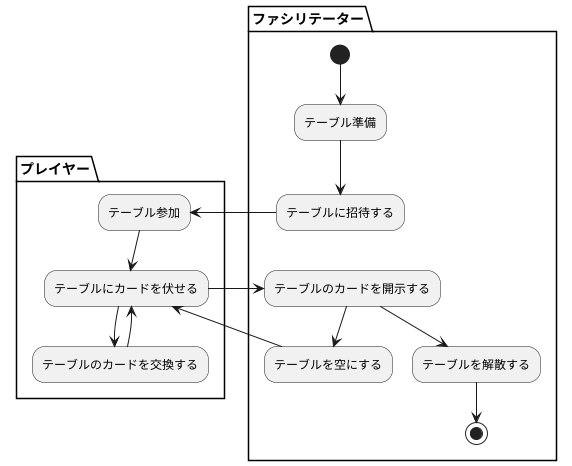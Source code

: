 @startuml 業務フロー

partition ファシリテーター {
  (*) --> "テーブル準備"
  --> "テーブルに招待する"
  -[hidden]-> "テーブルのカードを開示する"
  "テーブルのカードを開示する" --> "テーブルを空にする"
  "テーブルのカードを開示する" --> "テーブルを解散する"
  "テーブルを解散する" --> (*)
}
partition プレイヤー {
  "テーブルに招待する" -r-> "テーブル参加"
  --> "テーブルにカードを伏せる"
  --> "テーブルのカードを交換する"
  -u-> "テーブルにカードを伏せる"
}
partition ファシリテーター {
  "テーブルにカードを伏せる" -l-> "テーブルのカードを開示する"
  "テーブルを空にする" -u-> "テーブルにカードを伏せる"
}
@enduml
